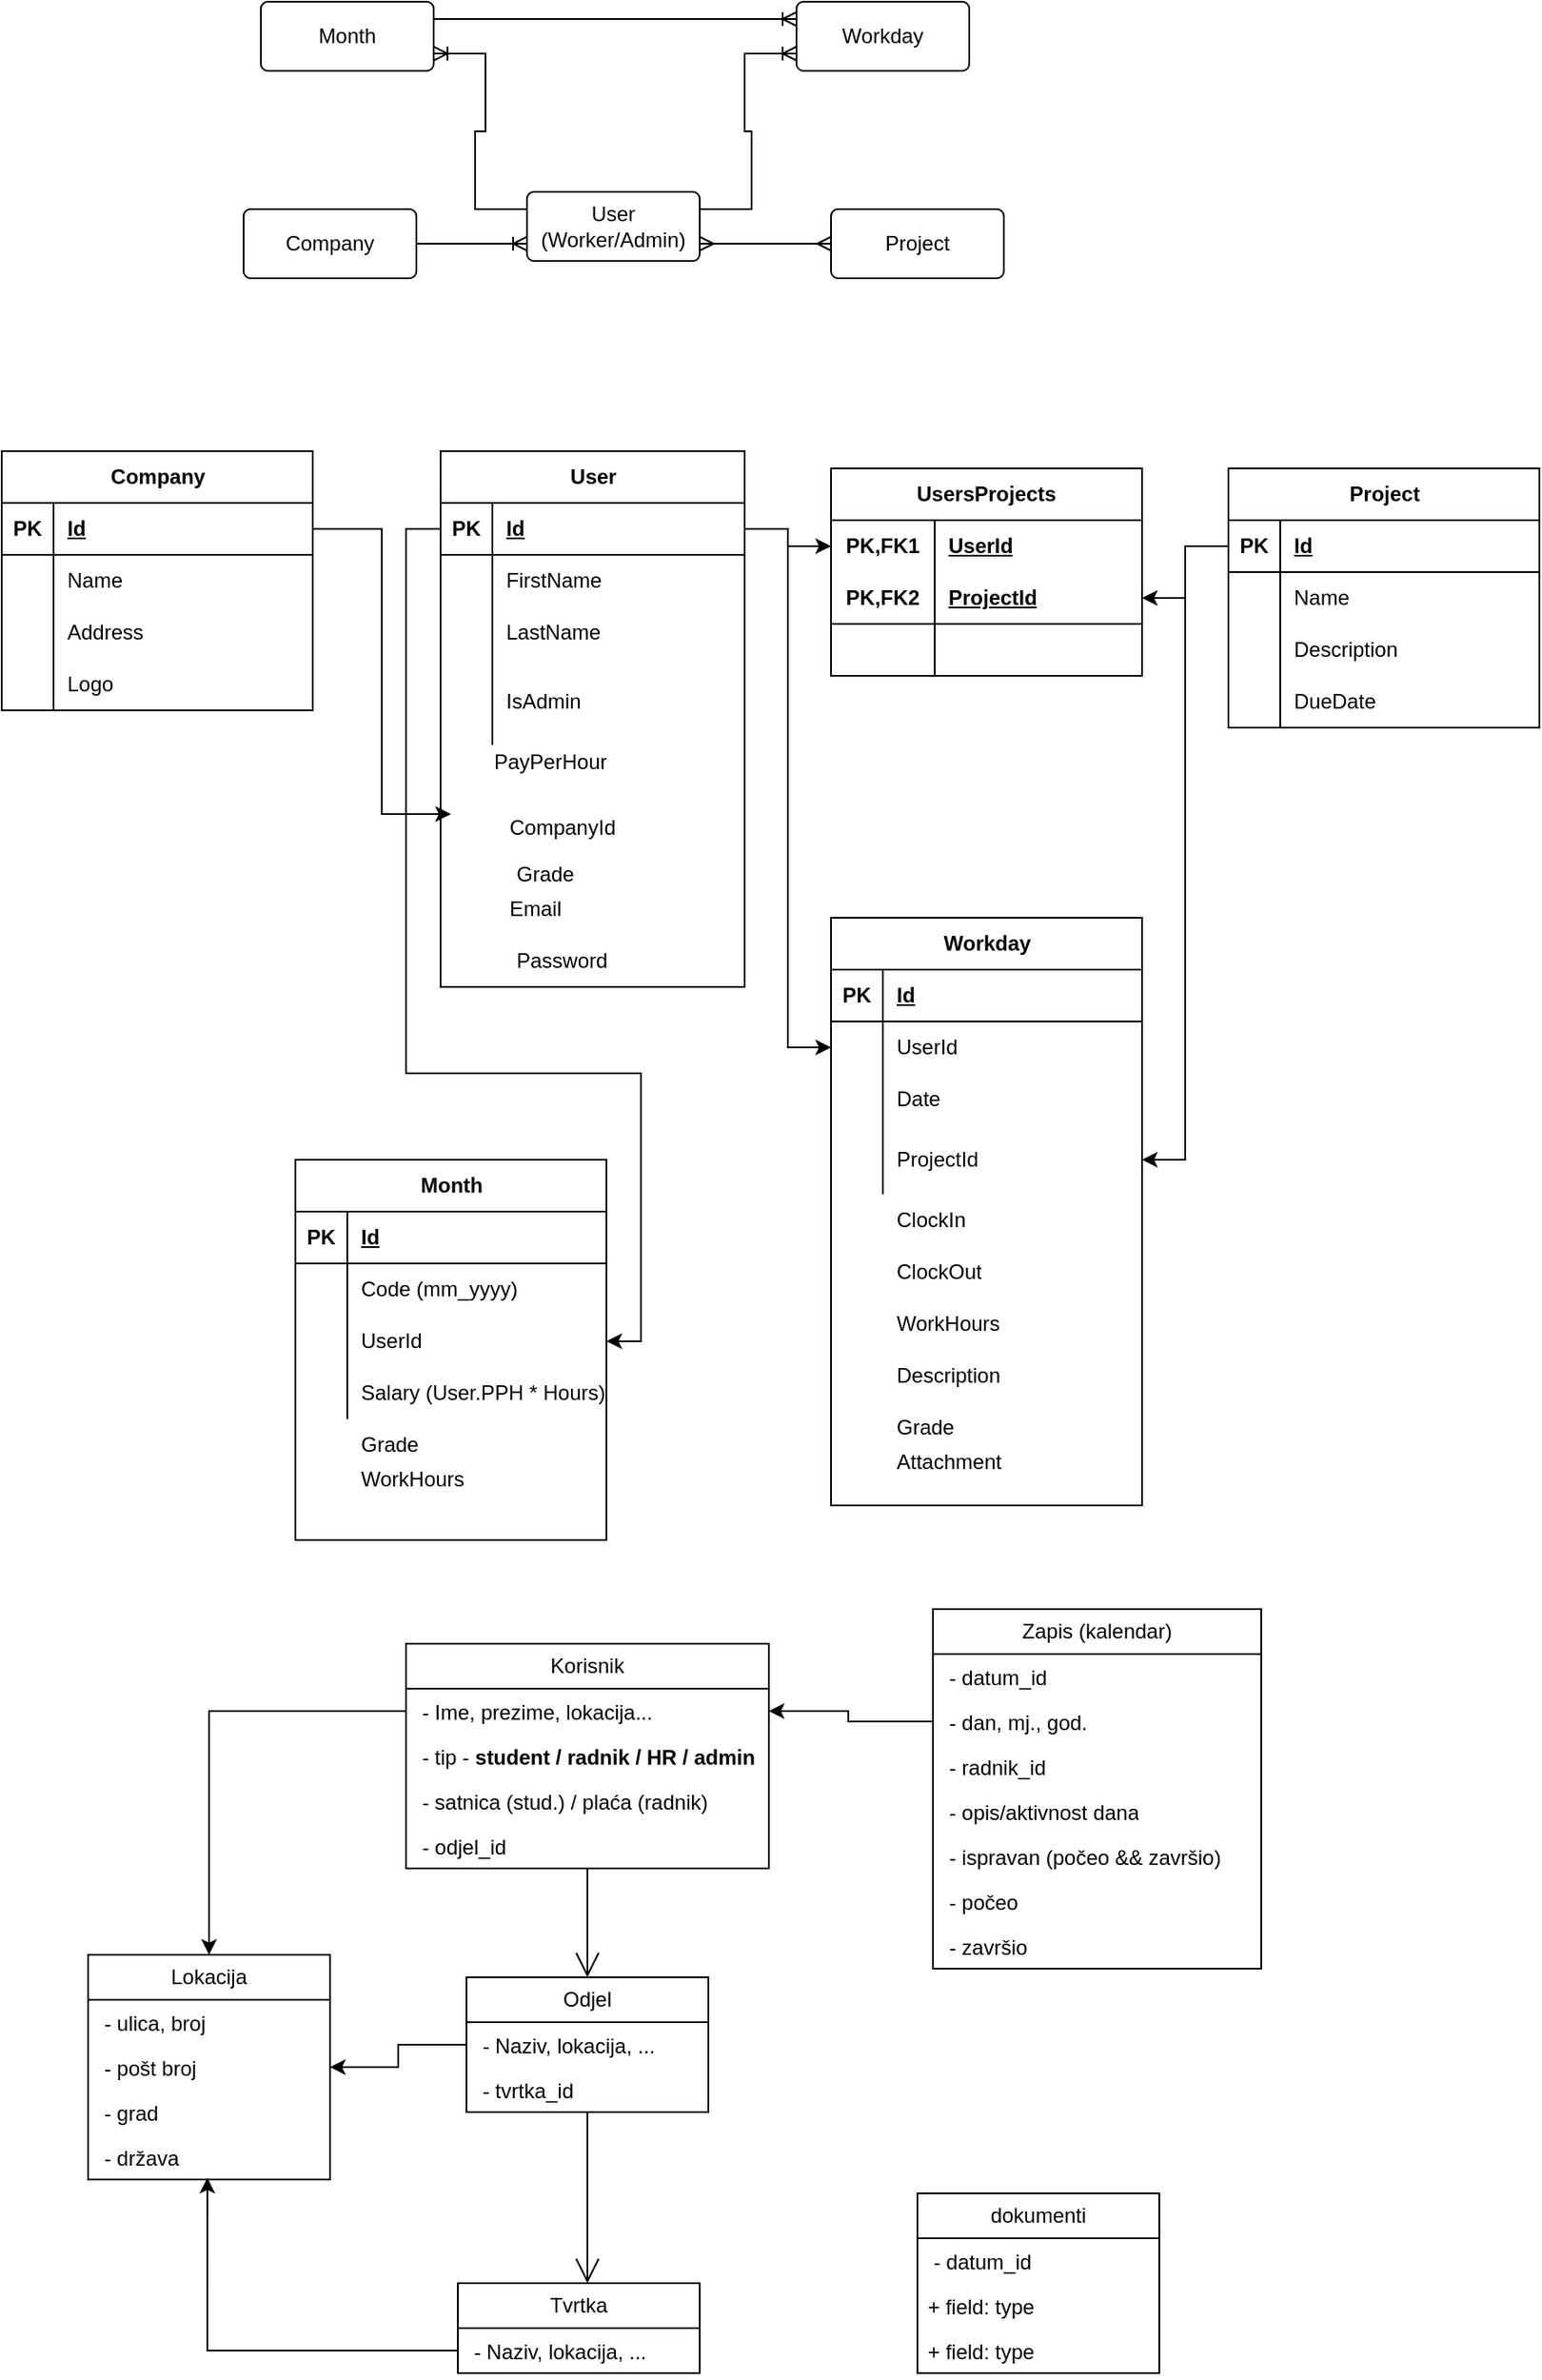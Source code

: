 <mxfile version="21.0.2" type="device"><diagram id="C5RBs43oDa-KdzZeNtuy" name="Page-1"><mxGraphModel dx="1199" dy="1943" grid="1" gridSize="10" guides="1" tooltips="1" connect="1" arrows="1" fold="1" page="1" pageScale="1" pageWidth="827" pageHeight="1169" math="0" shadow="0"><root><mxCell id="WIyWlLk6GJQsqaUBKTNV-0"/><mxCell id="WIyWlLk6GJQsqaUBKTNV-1" parent="WIyWlLk6GJQsqaUBKTNV-0"/><mxCell id="T-mCNKy-rI528gst6yOr-0" value="Korisnik" style="swimlane;fontStyle=0;childLayout=stackLayout;horizontal=1;startSize=26;fillColor=none;horizontalStack=0;resizeParent=1;resizeParentMax=0;resizeLast=0;collapsible=1;marginBottom=0;whiteSpace=wrap;html=1;" parent="WIyWlLk6GJQsqaUBKTNV-1" vertex="1"><mxGeometry x="234" y="-150" width="210" height="130" as="geometry"/></mxCell><mxCell id="T-mCNKy-rI528gst6yOr-1" value="&amp;nbsp;- Ime, prezime, lokacija..." style="text;strokeColor=none;fillColor=none;align=left;verticalAlign=top;spacingLeft=4;spacingRight=4;overflow=hidden;rotatable=0;points=[[0,0.5],[1,0.5]];portConstraint=eastwest;whiteSpace=wrap;html=1;" parent="T-mCNKy-rI528gst6yOr-0" vertex="1"><mxGeometry y="26" width="210" height="26" as="geometry"/></mxCell><mxCell id="T-mCNKy-rI528gst6yOr-2" value="&amp;nbsp;- tip - &lt;b&gt;student&amp;nbsp;/&amp;nbsp;&lt;/b&gt;&lt;b&gt;radnik / HR / admin&lt;/b&gt;" style="text;strokeColor=none;fillColor=none;align=left;verticalAlign=top;spacingLeft=4;spacingRight=4;overflow=hidden;rotatable=0;points=[[0,0.5],[1,0.5]];portConstraint=eastwest;whiteSpace=wrap;html=1;" parent="T-mCNKy-rI528gst6yOr-0" vertex="1"><mxGeometry y="52" width="210" height="26" as="geometry"/></mxCell><mxCell id="T-mCNKy-rI528gst6yOr-15" value="&amp;nbsp;- satnica (stud.) / plaća (radnik)" style="text;strokeColor=none;fillColor=none;align=left;verticalAlign=top;spacingLeft=4;spacingRight=4;overflow=hidden;rotatable=0;points=[[0,0.5],[1,0.5]];portConstraint=eastwest;whiteSpace=wrap;html=1;" parent="T-mCNKy-rI528gst6yOr-0" vertex="1"><mxGeometry y="78" width="210" height="26" as="geometry"/></mxCell><mxCell id="T-mCNKy-rI528gst6yOr-3" value="&amp;nbsp;- odjel_id" style="text;strokeColor=none;fillColor=none;align=left;verticalAlign=top;spacingLeft=4;spacingRight=4;overflow=hidden;rotatable=0;points=[[0,0.5],[1,0.5]];portConstraint=eastwest;whiteSpace=wrap;html=1;" parent="T-mCNKy-rI528gst6yOr-0" vertex="1"><mxGeometry y="104" width="210" height="26" as="geometry"/></mxCell><mxCell id="T-mCNKy-rI528gst6yOr-4" value="Odjel" style="swimlane;fontStyle=0;childLayout=stackLayout;horizontal=1;startSize=26;fillColor=none;horizontalStack=0;resizeParent=1;resizeParentMax=0;resizeLast=0;collapsible=1;marginBottom=0;whiteSpace=wrap;html=1;" parent="WIyWlLk6GJQsqaUBKTNV-1" vertex="1"><mxGeometry x="269" y="43" width="140" height="78" as="geometry"/></mxCell><mxCell id="T-mCNKy-rI528gst6yOr-5" value="&amp;nbsp;- Naziv, lokacija, ..." style="text;strokeColor=none;fillColor=none;align=left;verticalAlign=top;spacingLeft=4;spacingRight=4;overflow=hidden;rotatable=0;points=[[0,0.5],[1,0.5]];portConstraint=eastwest;whiteSpace=wrap;html=1;" parent="T-mCNKy-rI528gst6yOr-4" vertex="1"><mxGeometry y="26" width="140" height="26" as="geometry"/></mxCell><mxCell id="T-mCNKy-rI528gst6yOr-6" value="&amp;nbsp;- tvrtka_id" style="text;strokeColor=none;fillColor=none;align=left;verticalAlign=top;spacingLeft=4;spacingRight=4;overflow=hidden;rotatable=0;points=[[0,0.5],[1,0.5]];portConstraint=eastwest;whiteSpace=wrap;html=1;" parent="T-mCNKy-rI528gst6yOr-4" vertex="1"><mxGeometry y="52" width="140" height="26" as="geometry"/></mxCell><mxCell id="T-mCNKy-rI528gst6yOr-10" value="" style="endArrow=open;endFill=1;endSize=12;html=1;rounded=0;" parent="WIyWlLk6GJQsqaUBKTNV-1" source="T-mCNKy-rI528gst6yOr-3" target="T-mCNKy-rI528gst6yOr-4" edge="1"><mxGeometry width="160" relative="1" as="geometry"><mxPoint x="384" y="30" as="sourcePoint"/><mxPoint x="794" y="180" as="targetPoint"/><Array as="points"/></mxGeometry></mxCell><mxCell id="T-mCNKy-rI528gst6yOr-11" value="Tvrtka" style="swimlane;fontStyle=0;childLayout=stackLayout;horizontal=1;startSize=26;fillColor=none;horizontalStack=0;resizeParent=1;resizeParentMax=0;resizeLast=0;collapsible=1;marginBottom=0;whiteSpace=wrap;html=1;" parent="WIyWlLk6GJQsqaUBKTNV-1" vertex="1"><mxGeometry x="264" y="220" width="140" height="52" as="geometry"/></mxCell><mxCell id="T-mCNKy-rI528gst6yOr-12" value="&amp;nbsp;- Naziv, lokacija, ..." style="text;strokeColor=none;fillColor=none;align=left;verticalAlign=top;spacingLeft=4;spacingRight=4;overflow=hidden;rotatable=0;points=[[0,0.5],[1,0.5]];portConstraint=eastwest;whiteSpace=wrap;html=1;" parent="T-mCNKy-rI528gst6yOr-11" vertex="1"><mxGeometry y="26" width="140" height="26" as="geometry"/></mxCell><mxCell id="T-mCNKy-rI528gst6yOr-16" value="" style="endArrow=open;endFill=1;endSize=12;html=1;rounded=0;" parent="WIyWlLk6GJQsqaUBKTNV-1" source="T-mCNKy-rI528gst6yOr-6" edge="1"><mxGeometry width="160" relative="1" as="geometry"><mxPoint x="409" y="100" as="sourcePoint"/><mxPoint x="339" y="220" as="targetPoint"/><Array as="points"/></mxGeometry></mxCell><mxCell id="T-mCNKy-rI528gst6yOr-17" value="Zapis (kalendar)" style="swimlane;fontStyle=0;childLayout=stackLayout;horizontal=1;startSize=26;fillColor=none;horizontalStack=0;resizeParent=1;resizeParentMax=0;resizeLast=0;collapsible=1;marginBottom=0;whiteSpace=wrap;html=1;" parent="WIyWlLk6GJQsqaUBKTNV-1" vertex="1"><mxGeometry x="539" y="-170" width="190" height="208" as="geometry"/></mxCell><mxCell id="T-mCNKy-rI528gst6yOr-18" value="&amp;nbsp;- datum_id" style="text;strokeColor=none;fillColor=none;align=left;verticalAlign=top;spacingLeft=4;spacingRight=4;overflow=hidden;rotatable=0;points=[[0,0.5],[1,0.5]];portConstraint=eastwest;whiteSpace=wrap;html=1;" parent="T-mCNKy-rI528gst6yOr-17" vertex="1"><mxGeometry y="26" width="190" height="26" as="geometry"/></mxCell><mxCell id="T-mCNKy-rI528gst6yOr-46" value="&amp;nbsp;- dan, mj., god." style="text;strokeColor=none;fillColor=none;align=left;verticalAlign=top;spacingLeft=4;spacingRight=4;overflow=hidden;rotatable=0;points=[[0,0.5],[1,0.5]];portConstraint=eastwest;whiteSpace=wrap;html=1;" parent="T-mCNKy-rI528gst6yOr-17" vertex="1"><mxGeometry y="52" width="190" height="26" as="geometry"/></mxCell><mxCell id="T-mCNKy-rI528gst6yOr-19" value="&amp;nbsp;- radnik_id" style="text;strokeColor=none;fillColor=none;align=left;verticalAlign=top;spacingLeft=4;spacingRight=4;overflow=hidden;rotatable=0;points=[[0,0.5],[1,0.5]];portConstraint=eastwest;whiteSpace=wrap;html=1;" parent="T-mCNKy-rI528gst6yOr-17" vertex="1"><mxGeometry y="78" width="190" height="26" as="geometry"/></mxCell><mxCell id="T-mCNKy-rI528gst6yOr-20" value="&amp;nbsp;- opis/aktivnost dana" style="text;strokeColor=none;fillColor=none;align=left;verticalAlign=top;spacingLeft=4;spacingRight=4;overflow=hidden;rotatable=0;points=[[0,0.5],[1,0.5]];portConstraint=eastwest;whiteSpace=wrap;html=1;" parent="T-mCNKy-rI528gst6yOr-17" vertex="1"><mxGeometry y="104" width="190" height="26" as="geometry"/></mxCell><mxCell id="T-mCNKy-rI528gst6yOr-47" value="&amp;nbsp;- ispravan (počeo &amp;amp;&amp;amp; završio)" style="text;strokeColor=none;fillColor=none;align=left;verticalAlign=top;spacingLeft=4;spacingRight=4;overflow=hidden;rotatable=0;points=[[0,0.5],[1,0.5]];portConstraint=eastwest;whiteSpace=wrap;html=1;" parent="T-mCNKy-rI528gst6yOr-17" vertex="1"><mxGeometry y="130" width="190" height="26" as="geometry"/></mxCell><mxCell id="T-mCNKy-rI528gst6yOr-48" value="&amp;nbsp;- počeo" style="text;strokeColor=none;fillColor=none;align=left;verticalAlign=top;spacingLeft=4;spacingRight=4;overflow=hidden;rotatable=0;points=[[0,0.5],[1,0.5]];portConstraint=eastwest;whiteSpace=wrap;html=1;" parent="T-mCNKy-rI528gst6yOr-17" vertex="1"><mxGeometry y="156" width="190" height="26" as="geometry"/></mxCell><mxCell id="T-mCNKy-rI528gst6yOr-49" value="&amp;nbsp;- završio" style="text;strokeColor=none;fillColor=none;align=left;verticalAlign=top;spacingLeft=4;spacingRight=4;overflow=hidden;rotatable=0;points=[[0,0.5],[1,0.5]];portConstraint=eastwest;whiteSpace=wrap;html=1;" parent="T-mCNKy-rI528gst6yOr-17" vertex="1"><mxGeometry y="182" width="190" height="26" as="geometry"/></mxCell><mxCell id="T-mCNKy-rI528gst6yOr-26" value="Lokacija" style="swimlane;fontStyle=0;childLayout=stackLayout;horizontal=1;startSize=26;fillColor=none;horizontalStack=0;resizeParent=1;resizeParentMax=0;resizeLast=0;collapsible=1;marginBottom=0;whiteSpace=wrap;html=1;" parent="WIyWlLk6GJQsqaUBKTNV-1" vertex="1"><mxGeometry x="50" y="30" width="140" height="130" as="geometry"/></mxCell><mxCell id="T-mCNKy-rI528gst6yOr-39" value="&amp;nbsp;- ulica, broj" style="text;strokeColor=none;fillColor=none;align=left;verticalAlign=top;spacingLeft=4;spacingRight=4;overflow=hidden;rotatable=0;points=[[0,0.5],[1,0.5]];portConstraint=eastwest;whiteSpace=wrap;html=1;" parent="T-mCNKy-rI528gst6yOr-26" vertex="1"><mxGeometry y="26" width="140" height="26" as="geometry"/></mxCell><mxCell id="T-mCNKy-rI528gst6yOr-28" value="&amp;nbsp;- pošt broj" style="text;strokeColor=none;fillColor=none;align=left;verticalAlign=top;spacingLeft=4;spacingRight=4;overflow=hidden;rotatable=0;points=[[0,0.5],[1,0.5]];portConstraint=eastwest;whiteSpace=wrap;html=1;" parent="T-mCNKy-rI528gst6yOr-26" vertex="1"><mxGeometry y="52" width="140" height="26" as="geometry"/></mxCell><mxCell id="T-mCNKy-rI528gst6yOr-29" value="&amp;nbsp;- grad" style="text;strokeColor=none;fillColor=none;align=left;verticalAlign=top;spacingLeft=4;spacingRight=4;overflow=hidden;rotatable=0;points=[[0,0.5],[1,0.5]];portConstraint=eastwest;whiteSpace=wrap;html=1;" parent="T-mCNKy-rI528gst6yOr-26" vertex="1"><mxGeometry y="78" width="140" height="26" as="geometry"/></mxCell><mxCell id="T-mCNKy-rI528gst6yOr-30" value="&amp;nbsp;- država" style="text;strokeColor=none;fillColor=none;align=left;verticalAlign=top;spacingLeft=4;spacingRight=4;overflow=hidden;rotatable=0;points=[[0,0.5],[1,0.5]];portConstraint=eastwest;whiteSpace=wrap;html=1;" parent="T-mCNKy-rI528gst6yOr-26" vertex="1"><mxGeometry y="104" width="140" height="26" as="geometry"/></mxCell><mxCell id="T-mCNKy-rI528gst6yOr-34" style="edgeStyle=orthogonalEdgeStyle;rounded=0;orthogonalLoop=1;jettySize=auto;html=1;exitX=0;exitY=0.5;exitDx=0;exitDy=0;" parent="WIyWlLk6GJQsqaUBKTNV-1" source="T-mCNKy-rI528gst6yOr-19" target="T-mCNKy-rI528gst6yOr-1" edge="1"><mxGeometry relative="1" as="geometry"><Array as="points"><mxPoint x="490" y="-105"/><mxPoint x="490" y="-111"/></Array></mxGeometry></mxCell><mxCell id="T-mCNKy-rI528gst6yOr-35" style="edgeStyle=orthogonalEdgeStyle;rounded=0;orthogonalLoop=1;jettySize=auto;html=1;exitX=0;exitY=0.5;exitDx=0;exitDy=0;entryX=0.5;entryY=0;entryDx=0;entryDy=0;" parent="WIyWlLk6GJQsqaUBKTNV-1" source="T-mCNKy-rI528gst6yOr-1" target="T-mCNKy-rI528gst6yOr-26" edge="1"><mxGeometry relative="1" as="geometry"/></mxCell><mxCell id="T-mCNKy-rI528gst6yOr-36" style="edgeStyle=orthogonalEdgeStyle;rounded=0;orthogonalLoop=1;jettySize=auto;html=1;exitX=0;exitY=0.5;exitDx=0;exitDy=0;" parent="WIyWlLk6GJQsqaUBKTNV-1" source="T-mCNKy-rI528gst6yOr-5" target="T-mCNKy-rI528gst6yOr-26" edge="1"><mxGeometry relative="1" as="geometry"/></mxCell><mxCell id="T-mCNKy-rI528gst6yOr-38" style="edgeStyle=orthogonalEdgeStyle;rounded=0;orthogonalLoop=1;jettySize=auto;html=1;exitX=0;exitY=0.5;exitDx=0;exitDy=0;entryX=0.493;entryY=0.962;entryDx=0;entryDy=0;entryPerimeter=0;" parent="WIyWlLk6GJQsqaUBKTNV-1" source="T-mCNKy-rI528gst6yOr-12" target="T-mCNKy-rI528gst6yOr-30" edge="1"><mxGeometry relative="1" as="geometry"/></mxCell><mxCell id="T-mCNKy-rI528gst6yOr-40" value="dokumenti" style="swimlane;fontStyle=0;childLayout=stackLayout;horizontal=1;startSize=26;fillColor=none;horizontalStack=0;resizeParent=1;resizeParentMax=0;resizeLast=0;collapsible=1;marginBottom=0;whiteSpace=wrap;html=1;" parent="WIyWlLk6GJQsqaUBKTNV-1" vertex="1"><mxGeometry x="530" y="168" width="140" height="104" as="geometry"/></mxCell><mxCell id="T-mCNKy-rI528gst6yOr-41" value="&amp;nbsp;- datum_id" style="text;strokeColor=none;fillColor=none;align=left;verticalAlign=top;spacingLeft=4;spacingRight=4;overflow=hidden;rotatable=0;points=[[0,0.5],[1,0.5]];portConstraint=eastwest;whiteSpace=wrap;html=1;" parent="T-mCNKy-rI528gst6yOr-40" vertex="1"><mxGeometry y="26" width="140" height="26" as="geometry"/></mxCell><mxCell id="T-mCNKy-rI528gst6yOr-42" value="+ field: type" style="text;strokeColor=none;fillColor=none;align=left;verticalAlign=top;spacingLeft=4;spacingRight=4;overflow=hidden;rotatable=0;points=[[0,0.5],[1,0.5]];portConstraint=eastwest;whiteSpace=wrap;html=1;" parent="T-mCNKy-rI528gst6yOr-40" vertex="1"><mxGeometry y="52" width="140" height="26" as="geometry"/></mxCell><mxCell id="T-mCNKy-rI528gst6yOr-43" value="+ field: type" style="text;strokeColor=none;fillColor=none;align=left;verticalAlign=top;spacingLeft=4;spacingRight=4;overflow=hidden;rotatable=0;points=[[0,0.5],[1,0.5]];portConstraint=eastwest;whiteSpace=wrap;html=1;" parent="T-mCNKy-rI528gst6yOr-40" vertex="1"><mxGeometry y="78" width="140" height="26" as="geometry"/></mxCell><mxCell id="g5kkNxIwvgTfwJWUN9l8-0" value="Company" style="rounded=1;arcSize=10;whiteSpace=wrap;html=1;align=center;" vertex="1" parent="WIyWlLk6GJQsqaUBKTNV-1"><mxGeometry x="140" y="-980" width="100" height="40" as="geometry"/></mxCell><mxCell id="g5kkNxIwvgTfwJWUN9l8-1" value="User (Worker/Admin)" style="rounded=1;arcSize=10;whiteSpace=wrap;html=1;align=center;" vertex="1" parent="WIyWlLk6GJQsqaUBKTNV-1"><mxGeometry x="304" y="-990" width="100" height="40" as="geometry"/></mxCell><mxCell id="g5kkNxIwvgTfwJWUN9l8-2" value="Workday" style="rounded=1;arcSize=10;whiteSpace=wrap;html=1;align=center;" vertex="1" parent="WIyWlLk6GJQsqaUBKTNV-1"><mxGeometry x="460" y="-1100" width="100" height="40" as="geometry"/></mxCell><mxCell id="g5kkNxIwvgTfwJWUN9l8-3" value="Month" style="rounded=1;arcSize=10;whiteSpace=wrap;html=1;align=center;" vertex="1" parent="WIyWlLk6GJQsqaUBKTNV-1"><mxGeometry x="150" y="-1100" width="100" height="40" as="geometry"/></mxCell><mxCell id="g5kkNxIwvgTfwJWUN9l8-4" value="Project" style="rounded=1;arcSize=10;whiteSpace=wrap;html=1;align=center;" vertex="1" parent="WIyWlLk6GJQsqaUBKTNV-1"><mxGeometry x="480" y="-980" width="100" height="40" as="geometry"/></mxCell><mxCell id="g5kkNxIwvgTfwJWUN9l8-5" value="" style="edgeStyle=entityRelationEdgeStyle;fontSize=12;html=1;endArrow=ERoneToMany;rounded=0;exitX=1;exitY=0.5;exitDx=0;exitDy=0;entryX=0;entryY=0.75;entryDx=0;entryDy=0;" edge="1" parent="WIyWlLk6GJQsqaUBKTNV-1" source="g5kkNxIwvgTfwJWUN9l8-0" target="g5kkNxIwvgTfwJWUN9l8-1"><mxGeometry width="100" height="100" relative="1" as="geometry"><mxPoint x="410" y="-850" as="sourcePoint"/><mxPoint x="300" y="-960" as="targetPoint"/></mxGeometry></mxCell><mxCell id="g5kkNxIwvgTfwJWUN9l8-6" value="" style="edgeStyle=entityRelationEdgeStyle;fontSize=12;html=1;endArrow=ERmany;startArrow=ERmany;rounded=0;entryX=0;entryY=0.5;entryDx=0;entryDy=0;exitX=1;exitY=0.75;exitDx=0;exitDy=0;" edge="1" parent="WIyWlLk6GJQsqaUBKTNV-1" source="g5kkNxIwvgTfwJWUN9l8-1" target="g5kkNxIwvgTfwJWUN9l8-4"><mxGeometry width="100" height="100" relative="1" as="geometry"><mxPoint x="410" y="-850" as="sourcePoint"/><mxPoint x="510" y="-950" as="targetPoint"/></mxGeometry></mxCell><mxCell id="g5kkNxIwvgTfwJWUN9l8-9" value="" style="edgeStyle=entityRelationEdgeStyle;fontSize=12;html=1;endArrow=ERoneToMany;rounded=0;exitX=1;exitY=0.25;exitDx=0;exitDy=0;entryX=0;entryY=0.75;entryDx=0;entryDy=0;" edge="1" parent="WIyWlLk6GJQsqaUBKTNV-1" source="g5kkNxIwvgTfwJWUN9l8-1" target="g5kkNxIwvgTfwJWUN9l8-2"><mxGeometry width="100" height="100" relative="1" as="geometry"><mxPoint x="410" y="-850" as="sourcePoint"/><mxPoint x="410" y="-1070" as="targetPoint"/></mxGeometry></mxCell><mxCell id="g5kkNxIwvgTfwJWUN9l8-10" value="" style="edgeStyle=entityRelationEdgeStyle;fontSize=12;html=1;endArrow=ERoneToMany;rounded=0;exitX=1;exitY=0.25;exitDx=0;exitDy=0;entryX=0;entryY=0.25;entryDx=0;entryDy=0;" edge="1" parent="WIyWlLk6GJQsqaUBKTNV-1" source="g5kkNxIwvgTfwJWUN9l8-3" target="g5kkNxIwvgTfwJWUN9l8-2"><mxGeometry width="100" height="100" relative="1" as="geometry"><mxPoint x="410" y="-850" as="sourcePoint"/><mxPoint x="440" y="-1090" as="targetPoint"/></mxGeometry></mxCell><mxCell id="g5kkNxIwvgTfwJWUN9l8-12" value="" style="edgeStyle=entityRelationEdgeStyle;fontSize=12;html=1;endArrow=ERoneToMany;rounded=0;exitX=0;exitY=0.25;exitDx=0;exitDy=0;entryX=1;entryY=0.75;entryDx=0;entryDy=0;" edge="1" parent="WIyWlLk6GJQsqaUBKTNV-1" source="g5kkNxIwvgTfwJWUN9l8-1" target="g5kkNxIwvgTfwJWUN9l8-3"><mxGeometry width="100" height="100" relative="1" as="geometry"><mxPoint x="410" y="-850" as="sourcePoint"/><mxPoint x="510" y="-950" as="targetPoint"/></mxGeometry></mxCell><mxCell id="g5kkNxIwvgTfwJWUN9l8-13" value="Company" style="shape=table;startSize=30;container=1;collapsible=1;childLayout=tableLayout;fixedRows=1;rowLines=0;fontStyle=1;align=center;resizeLast=1;html=1;" vertex="1" parent="WIyWlLk6GJQsqaUBKTNV-1"><mxGeometry y="-840" width="180" height="150" as="geometry"/></mxCell><mxCell id="g5kkNxIwvgTfwJWUN9l8-14" value="" style="shape=tableRow;horizontal=0;startSize=0;swimlaneHead=0;swimlaneBody=0;fillColor=none;collapsible=0;dropTarget=0;points=[[0,0.5],[1,0.5]];portConstraint=eastwest;top=0;left=0;right=0;bottom=1;" vertex="1" parent="g5kkNxIwvgTfwJWUN9l8-13"><mxGeometry y="30" width="180" height="30" as="geometry"/></mxCell><mxCell id="g5kkNxIwvgTfwJWUN9l8-15" value="PK" style="shape=partialRectangle;connectable=0;fillColor=none;top=0;left=0;bottom=0;right=0;fontStyle=1;overflow=hidden;whiteSpace=wrap;html=1;" vertex="1" parent="g5kkNxIwvgTfwJWUN9l8-14"><mxGeometry width="30" height="30" as="geometry"><mxRectangle width="30" height="30" as="alternateBounds"/></mxGeometry></mxCell><mxCell id="g5kkNxIwvgTfwJWUN9l8-16" value="Id" style="shape=partialRectangle;connectable=0;fillColor=none;top=0;left=0;bottom=0;right=0;align=left;spacingLeft=6;fontStyle=5;overflow=hidden;whiteSpace=wrap;html=1;" vertex="1" parent="g5kkNxIwvgTfwJWUN9l8-14"><mxGeometry x="30" width="150" height="30" as="geometry"><mxRectangle width="150" height="30" as="alternateBounds"/></mxGeometry></mxCell><mxCell id="g5kkNxIwvgTfwJWUN9l8-17" value="" style="shape=tableRow;horizontal=0;startSize=0;swimlaneHead=0;swimlaneBody=0;fillColor=none;collapsible=0;dropTarget=0;points=[[0,0.5],[1,0.5]];portConstraint=eastwest;top=0;left=0;right=0;bottom=0;" vertex="1" parent="g5kkNxIwvgTfwJWUN9l8-13"><mxGeometry y="60" width="180" height="30" as="geometry"/></mxCell><mxCell id="g5kkNxIwvgTfwJWUN9l8-18" value="" style="shape=partialRectangle;connectable=0;fillColor=none;top=0;left=0;bottom=0;right=0;editable=1;overflow=hidden;whiteSpace=wrap;html=1;" vertex="1" parent="g5kkNxIwvgTfwJWUN9l8-17"><mxGeometry width="30" height="30" as="geometry"><mxRectangle width="30" height="30" as="alternateBounds"/></mxGeometry></mxCell><mxCell id="g5kkNxIwvgTfwJWUN9l8-19" value="Name" style="shape=partialRectangle;connectable=0;fillColor=none;top=0;left=0;bottom=0;right=0;align=left;spacingLeft=6;overflow=hidden;whiteSpace=wrap;html=1;" vertex="1" parent="g5kkNxIwvgTfwJWUN9l8-17"><mxGeometry x="30" width="150" height="30" as="geometry"><mxRectangle width="150" height="30" as="alternateBounds"/></mxGeometry></mxCell><mxCell id="g5kkNxIwvgTfwJWUN9l8-20" value="" style="shape=tableRow;horizontal=0;startSize=0;swimlaneHead=0;swimlaneBody=0;fillColor=none;collapsible=0;dropTarget=0;points=[[0,0.5],[1,0.5]];portConstraint=eastwest;top=0;left=0;right=0;bottom=0;" vertex="1" parent="g5kkNxIwvgTfwJWUN9l8-13"><mxGeometry y="90" width="180" height="30" as="geometry"/></mxCell><mxCell id="g5kkNxIwvgTfwJWUN9l8-21" value="" style="shape=partialRectangle;connectable=0;fillColor=none;top=0;left=0;bottom=0;right=0;editable=1;overflow=hidden;whiteSpace=wrap;html=1;" vertex="1" parent="g5kkNxIwvgTfwJWUN9l8-20"><mxGeometry width="30" height="30" as="geometry"><mxRectangle width="30" height="30" as="alternateBounds"/></mxGeometry></mxCell><mxCell id="g5kkNxIwvgTfwJWUN9l8-22" value="Address" style="shape=partialRectangle;connectable=0;fillColor=none;top=0;left=0;bottom=0;right=0;align=left;spacingLeft=6;overflow=hidden;whiteSpace=wrap;html=1;" vertex="1" parent="g5kkNxIwvgTfwJWUN9l8-20"><mxGeometry x="30" width="150" height="30" as="geometry"><mxRectangle width="150" height="30" as="alternateBounds"/></mxGeometry></mxCell><mxCell id="g5kkNxIwvgTfwJWUN9l8-23" value="" style="shape=tableRow;horizontal=0;startSize=0;swimlaneHead=0;swimlaneBody=0;fillColor=none;collapsible=0;dropTarget=0;points=[[0,0.5],[1,0.5]];portConstraint=eastwest;top=0;left=0;right=0;bottom=0;" vertex="1" parent="g5kkNxIwvgTfwJWUN9l8-13"><mxGeometry y="120" width="180" height="30" as="geometry"/></mxCell><mxCell id="g5kkNxIwvgTfwJWUN9l8-24" value="" style="shape=partialRectangle;connectable=0;fillColor=none;top=0;left=0;bottom=0;right=0;editable=1;overflow=hidden;whiteSpace=wrap;html=1;" vertex="1" parent="g5kkNxIwvgTfwJWUN9l8-23"><mxGeometry width="30" height="30" as="geometry"><mxRectangle width="30" height="30" as="alternateBounds"/></mxGeometry></mxCell><mxCell id="g5kkNxIwvgTfwJWUN9l8-25" value="Logo" style="shape=partialRectangle;connectable=0;fillColor=none;top=0;left=0;bottom=0;right=0;align=left;spacingLeft=6;overflow=hidden;whiteSpace=wrap;html=1;" vertex="1" parent="g5kkNxIwvgTfwJWUN9l8-23"><mxGeometry x="30" width="150" height="30" as="geometry"><mxRectangle width="150" height="30" as="alternateBounds"/></mxGeometry></mxCell><mxCell id="g5kkNxIwvgTfwJWUN9l8-26" value="User" style="shape=table;startSize=30;container=1;collapsible=1;childLayout=tableLayout;fixedRows=1;rowLines=0;fontStyle=1;align=center;resizeLast=1;html=1;" vertex="1" parent="WIyWlLk6GJQsqaUBKTNV-1"><mxGeometry x="254" y="-840" width="176" height="310" as="geometry"/></mxCell><mxCell id="g5kkNxIwvgTfwJWUN9l8-27" value="" style="shape=tableRow;horizontal=0;startSize=0;swimlaneHead=0;swimlaneBody=0;fillColor=none;collapsible=0;dropTarget=0;points=[[0,0.5],[1,0.5]];portConstraint=eastwest;top=0;left=0;right=0;bottom=1;" vertex="1" parent="g5kkNxIwvgTfwJWUN9l8-26"><mxGeometry y="30" width="176" height="30" as="geometry"/></mxCell><mxCell id="g5kkNxIwvgTfwJWUN9l8-28" value="PK" style="shape=partialRectangle;connectable=0;fillColor=none;top=0;left=0;bottom=0;right=0;fontStyle=1;overflow=hidden;whiteSpace=wrap;html=1;" vertex="1" parent="g5kkNxIwvgTfwJWUN9l8-27"><mxGeometry width="30" height="30" as="geometry"><mxRectangle width="30" height="30" as="alternateBounds"/></mxGeometry></mxCell><mxCell id="g5kkNxIwvgTfwJWUN9l8-29" value="Id" style="shape=partialRectangle;connectable=0;fillColor=none;top=0;left=0;bottom=0;right=0;align=left;spacingLeft=6;fontStyle=5;overflow=hidden;whiteSpace=wrap;html=1;" vertex="1" parent="g5kkNxIwvgTfwJWUN9l8-27"><mxGeometry x="30" width="146" height="30" as="geometry"><mxRectangle width="146" height="30" as="alternateBounds"/></mxGeometry></mxCell><mxCell id="g5kkNxIwvgTfwJWUN9l8-30" value="" style="shape=tableRow;horizontal=0;startSize=0;swimlaneHead=0;swimlaneBody=0;fillColor=none;collapsible=0;dropTarget=0;points=[[0,0.5],[1,0.5]];portConstraint=eastwest;top=0;left=0;right=0;bottom=0;" vertex="1" parent="g5kkNxIwvgTfwJWUN9l8-26"><mxGeometry y="60" width="176" height="30" as="geometry"/></mxCell><mxCell id="g5kkNxIwvgTfwJWUN9l8-31" value="" style="shape=partialRectangle;connectable=0;fillColor=none;top=0;left=0;bottom=0;right=0;editable=1;overflow=hidden;whiteSpace=wrap;html=1;" vertex="1" parent="g5kkNxIwvgTfwJWUN9l8-30"><mxGeometry width="30" height="30" as="geometry"><mxRectangle width="30" height="30" as="alternateBounds"/></mxGeometry></mxCell><mxCell id="g5kkNxIwvgTfwJWUN9l8-32" value="FirstName" style="shape=partialRectangle;connectable=0;fillColor=none;top=0;left=0;bottom=0;right=0;align=left;spacingLeft=6;overflow=hidden;whiteSpace=wrap;html=1;" vertex="1" parent="g5kkNxIwvgTfwJWUN9l8-30"><mxGeometry x="30" width="146" height="30" as="geometry"><mxRectangle width="146" height="30" as="alternateBounds"/></mxGeometry></mxCell><mxCell id="g5kkNxIwvgTfwJWUN9l8-33" value="" style="shape=tableRow;horizontal=0;startSize=0;swimlaneHead=0;swimlaneBody=0;fillColor=none;collapsible=0;dropTarget=0;points=[[0,0.5],[1,0.5]];portConstraint=eastwest;top=0;left=0;right=0;bottom=0;" vertex="1" parent="g5kkNxIwvgTfwJWUN9l8-26"><mxGeometry y="90" width="176" height="30" as="geometry"/></mxCell><mxCell id="g5kkNxIwvgTfwJWUN9l8-34" value="" style="shape=partialRectangle;connectable=0;fillColor=none;top=0;left=0;bottom=0;right=0;editable=1;overflow=hidden;whiteSpace=wrap;html=1;" vertex="1" parent="g5kkNxIwvgTfwJWUN9l8-33"><mxGeometry width="30" height="30" as="geometry"><mxRectangle width="30" height="30" as="alternateBounds"/></mxGeometry></mxCell><mxCell id="g5kkNxIwvgTfwJWUN9l8-35" value="LastName" style="shape=partialRectangle;connectable=0;fillColor=none;top=0;left=0;bottom=0;right=0;align=left;spacingLeft=6;overflow=hidden;whiteSpace=wrap;html=1;" vertex="1" parent="g5kkNxIwvgTfwJWUN9l8-33"><mxGeometry x="30" width="146" height="30" as="geometry"><mxRectangle width="146" height="30" as="alternateBounds"/></mxGeometry></mxCell><mxCell id="g5kkNxIwvgTfwJWUN9l8-36" value="" style="shape=tableRow;horizontal=0;startSize=0;swimlaneHead=0;swimlaneBody=0;fillColor=none;collapsible=0;dropTarget=0;points=[[0,0.5],[1,0.5]];portConstraint=eastwest;top=0;left=0;right=0;bottom=0;" vertex="1" parent="g5kkNxIwvgTfwJWUN9l8-26"><mxGeometry y="120" width="176" height="50" as="geometry"/></mxCell><mxCell id="g5kkNxIwvgTfwJWUN9l8-37" value="" style="shape=partialRectangle;connectable=0;fillColor=none;top=0;left=0;bottom=0;right=0;editable=1;overflow=hidden;whiteSpace=wrap;html=1;" vertex="1" parent="g5kkNxIwvgTfwJWUN9l8-36"><mxGeometry width="30" height="50" as="geometry"><mxRectangle width="30" height="50" as="alternateBounds"/></mxGeometry></mxCell><mxCell id="g5kkNxIwvgTfwJWUN9l8-38" value="IsAdmin" style="shape=partialRectangle;connectable=0;fillColor=none;top=0;left=0;bottom=0;right=0;align=left;spacingLeft=6;overflow=hidden;whiteSpace=wrap;html=1;" vertex="1" parent="g5kkNxIwvgTfwJWUN9l8-36"><mxGeometry x="30" width="146" height="50" as="geometry"><mxRectangle width="146" height="50" as="alternateBounds"/></mxGeometry></mxCell><mxCell id="g5kkNxIwvgTfwJWUN9l8-59" value="UsersProjects" style="shape=table;startSize=30;container=1;collapsible=1;childLayout=tableLayout;fixedRows=1;rowLines=0;fontStyle=1;align=center;resizeLast=1;html=1;whiteSpace=wrap;" vertex="1" parent="WIyWlLk6GJQsqaUBKTNV-1"><mxGeometry x="480" y="-830" width="180" height="120" as="geometry"/></mxCell><mxCell id="g5kkNxIwvgTfwJWUN9l8-60" value="" style="shape=tableRow;horizontal=0;startSize=0;swimlaneHead=0;swimlaneBody=0;fillColor=none;collapsible=0;dropTarget=0;points=[[0,0.5],[1,0.5]];portConstraint=eastwest;top=0;left=0;right=0;bottom=0;html=1;" vertex="1" parent="g5kkNxIwvgTfwJWUN9l8-59"><mxGeometry y="30" width="180" height="30" as="geometry"/></mxCell><mxCell id="g5kkNxIwvgTfwJWUN9l8-61" value="PK,FK1" style="shape=partialRectangle;connectable=0;fillColor=none;top=0;left=0;bottom=0;right=0;fontStyle=1;overflow=hidden;html=1;whiteSpace=wrap;" vertex="1" parent="g5kkNxIwvgTfwJWUN9l8-60"><mxGeometry width="60" height="30" as="geometry"><mxRectangle width="60" height="30" as="alternateBounds"/></mxGeometry></mxCell><mxCell id="g5kkNxIwvgTfwJWUN9l8-62" value="UserId" style="shape=partialRectangle;connectable=0;fillColor=none;top=0;left=0;bottom=0;right=0;align=left;spacingLeft=6;fontStyle=5;overflow=hidden;html=1;whiteSpace=wrap;" vertex="1" parent="g5kkNxIwvgTfwJWUN9l8-60"><mxGeometry x="60" width="120" height="30" as="geometry"><mxRectangle width="120" height="30" as="alternateBounds"/></mxGeometry></mxCell><mxCell id="g5kkNxIwvgTfwJWUN9l8-63" value="" style="shape=tableRow;horizontal=0;startSize=0;swimlaneHead=0;swimlaneBody=0;fillColor=none;collapsible=0;dropTarget=0;points=[[0,0.5],[1,0.5]];portConstraint=eastwest;top=0;left=0;right=0;bottom=1;html=1;" vertex="1" parent="g5kkNxIwvgTfwJWUN9l8-59"><mxGeometry y="60" width="180" height="30" as="geometry"/></mxCell><mxCell id="g5kkNxIwvgTfwJWUN9l8-64" value="PK,FK2" style="shape=partialRectangle;connectable=0;fillColor=none;top=0;left=0;bottom=0;right=0;fontStyle=1;overflow=hidden;html=1;whiteSpace=wrap;" vertex="1" parent="g5kkNxIwvgTfwJWUN9l8-63"><mxGeometry width="60" height="30" as="geometry"><mxRectangle width="60" height="30" as="alternateBounds"/></mxGeometry></mxCell><mxCell id="g5kkNxIwvgTfwJWUN9l8-65" value="ProjectId" style="shape=partialRectangle;connectable=0;fillColor=none;top=0;left=0;bottom=0;right=0;align=left;spacingLeft=6;fontStyle=5;overflow=hidden;html=1;whiteSpace=wrap;" vertex="1" parent="g5kkNxIwvgTfwJWUN9l8-63"><mxGeometry x="60" width="120" height="30" as="geometry"><mxRectangle width="120" height="30" as="alternateBounds"/></mxGeometry></mxCell><mxCell id="g5kkNxIwvgTfwJWUN9l8-66" value="" style="shape=tableRow;horizontal=0;startSize=0;swimlaneHead=0;swimlaneBody=0;fillColor=none;collapsible=0;dropTarget=0;points=[[0,0.5],[1,0.5]];portConstraint=eastwest;top=0;left=0;right=0;bottom=0;html=1;" vertex="1" parent="g5kkNxIwvgTfwJWUN9l8-59"><mxGeometry y="90" width="180" height="30" as="geometry"/></mxCell><mxCell id="g5kkNxIwvgTfwJWUN9l8-67" value="" style="shape=partialRectangle;connectable=0;fillColor=none;top=0;left=0;bottom=0;right=0;editable=1;overflow=hidden;html=1;whiteSpace=wrap;" vertex="1" parent="g5kkNxIwvgTfwJWUN9l8-66"><mxGeometry width="60" height="30" as="geometry"><mxRectangle width="60" height="30" as="alternateBounds"/></mxGeometry></mxCell><mxCell id="g5kkNxIwvgTfwJWUN9l8-68" value="" style="shape=partialRectangle;connectable=0;fillColor=none;top=0;left=0;bottom=0;right=0;align=left;spacingLeft=6;overflow=hidden;html=1;whiteSpace=wrap;" vertex="1" parent="g5kkNxIwvgTfwJWUN9l8-66"><mxGeometry x="60" width="120" height="30" as="geometry"><mxRectangle width="120" height="30" as="alternateBounds"/></mxGeometry></mxCell><mxCell id="g5kkNxIwvgTfwJWUN9l8-88" value="Project" style="shape=table;startSize=30;container=1;collapsible=1;childLayout=tableLayout;fixedRows=1;rowLines=0;fontStyle=1;align=center;resizeLast=1;html=1;" vertex="1" parent="WIyWlLk6GJQsqaUBKTNV-1"><mxGeometry x="710" y="-830" width="180" height="150" as="geometry"/></mxCell><mxCell id="g5kkNxIwvgTfwJWUN9l8-89" value="" style="shape=tableRow;horizontal=0;startSize=0;swimlaneHead=0;swimlaneBody=0;fillColor=none;collapsible=0;dropTarget=0;points=[[0,0.5],[1,0.5]];portConstraint=eastwest;top=0;left=0;right=0;bottom=1;" vertex="1" parent="g5kkNxIwvgTfwJWUN9l8-88"><mxGeometry y="30" width="180" height="30" as="geometry"/></mxCell><mxCell id="g5kkNxIwvgTfwJWUN9l8-90" value="PK" style="shape=partialRectangle;connectable=0;fillColor=none;top=0;left=0;bottom=0;right=0;fontStyle=1;overflow=hidden;whiteSpace=wrap;html=1;" vertex="1" parent="g5kkNxIwvgTfwJWUN9l8-89"><mxGeometry width="30" height="30" as="geometry"><mxRectangle width="30" height="30" as="alternateBounds"/></mxGeometry></mxCell><mxCell id="g5kkNxIwvgTfwJWUN9l8-91" value="Id" style="shape=partialRectangle;connectable=0;fillColor=none;top=0;left=0;bottom=0;right=0;align=left;spacingLeft=6;fontStyle=5;overflow=hidden;whiteSpace=wrap;html=1;" vertex="1" parent="g5kkNxIwvgTfwJWUN9l8-89"><mxGeometry x="30" width="150" height="30" as="geometry"><mxRectangle width="150" height="30" as="alternateBounds"/></mxGeometry></mxCell><mxCell id="g5kkNxIwvgTfwJWUN9l8-92" value="" style="shape=tableRow;horizontal=0;startSize=0;swimlaneHead=0;swimlaneBody=0;fillColor=none;collapsible=0;dropTarget=0;points=[[0,0.5],[1,0.5]];portConstraint=eastwest;top=0;left=0;right=0;bottom=0;" vertex="1" parent="g5kkNxIwvgTfwJWUN9l8-88"><mxGeometry y="60" width="180" height="30" as="geometry"/></mxCell><mxCell id="g5kkNxIwvgTfwJWUN9l8-93" value="" style="shape=partialRectangle;connectable=0;fillColor=none;top=0;left=0;bottom=0;right=0;editable=1;overflow=hidden;whiteSpace=wrap;html=1;" vertex="1" parent="g5kkNxIwvgTfwJWUN9l8-92"><mxGeometry width="30" height="30" as="geometry"><mxRectangle width="30" height="30" as="alternateBounds"/></mxGeometry></mxCell><mxCell id="g5kkNxIwvgTfwJWUN9l8-94" value="Name" style="shape=partialRectangle;connectable=0;fillColor=none;top=0;left=0;bottom=0;right=0;align=left;spacingLeft=6;overflow=hidden;whiteSpace=wrap;html=1;" vertex="1" parent="g5kkNxIwvgTfwJWUN9l8-92"><mxGeometry x="30" width="150" height="30" as="geometry"><mxRectangle width="150" height="30" as="alternateBounds"/></mxGeometry></mxCell><mxCell id="g5kkNxIwvgTfwJWUN9l8-95" value="" style="shape=tableRow;horizontal=0;startSize=0;swimlaneHead=0;swimlaneBody=0;fillColor=none;collapsible=0;dropTarget=0;points=[[0,0.5],[1,0.5]];portConstraint=eastwest;top=0;left=0;right=0;bottom=0;" vertex="1" parent="g5kkNxIwvgTfwJWUN9l8-88"><mxGeometry y="90" width="180" height="30" as="geometry"/></mxCell><mxCell id="g5kkNxIwvgTfwJWUN9l8-96" value="" style="shape=partialRectangle;connectable=0;fillColor=none;top=0;left=0;bottom=0;right=0;editable=1;overflow=hidden;whiteSpace=wrap;html=1;" vertex="1" parent="g5kkNxIwvgTfwJWUN9l8-95"><mxGeometry width="30" height="30" as="geometry"><mxRectangle width="30" height="30" as="alternateBounds"/></mxGeometry></mxCell><mxCell id="g5kkNxIwvgTfwJWUN9l8-97" value="Description" style="shape=partialRectangle;connectable=0;fillColor=none;top=0;left=0;bottom=0;right=0;align=left;spacingLeft=6;overflow=hidden;whiteSpace=wrap;html=1;" vertex="1" parent="g5kkNxIwvgTfwJWUN9l8-95"><mxGeometry x="30" width="150" height="30" as="geometry"><mxRectangle width="150" height="30" as="alternateBounds"/></mxGeometry></mxCell><mxCell id="g5kkNxIwvgTfwJWUN9l8-98" value="" style="shape=tableRow;horizontal=0;startSize=0;swimlaneHead=0;swimlaneBody=0;fillColor=none;collapsible=0;dropTarget=0;points=[[0,0.5],[1,0.5]];portConstraint=eastwest;top=0;left=0;right=0;bottom=0;" vertex="1" parent="g5kkNxIwvgTfwJWUN9l8-88"><mxGeometry y="120" width="180" height="30" as="geometry"/></mxCell><mxCell id="g5kkNxIwvgTfwJWUN9l8-99" value="" style="shape=partialRectangle;connectable=0;fillColor=none;top=0;left=0;bottom=0;right=0;editable=1;overflow=hidden;whiteSpace=wrap;html=1;" vertex="1" parent="g5kkNxIwvgTfwJWUN9l8-98"><mxGeometry width="30" height="30" as="geometry"><mxRectangle width="30" height="30" as="alternateBounds"/></mxGeometry></mxCell><mxCell id="g5kkNxIwvgTfwJWUN9l8-100" value="DueDate" style="shape=partialRectangle;connectable=0;fillColor=none;top=0;left=0;bottom=0;right=0;align=left;spacingLeft=6;overflow=hidden;whiteSpace=wrap;html=1;" vertex="1" parent="g5kkNxIwvgTfwJWUN9l8-98"><mxGeometry x="30" width="150" height="30" as="geometry"><mxRectangle width="150" height="30" as="alternateBounds"/></mxGeometry></mxCell><mxCell id="g5kkNxIwvgTfwJWUN9l8-102" value="" style="shape=tableRow;horizontal=0;startSize=0;swimlaneHead=0;swimlaneBody=0;fillColor=none;collapsible=0;dropTarget=0;points=[[0,0.5],[1,0.5]];portConstraint=eastwest;top=0;left=0;right=0;bottom=0;" vertex="1" parent="WIyWlLk6GJQsqaUBKTNV-1"><mxGeometry x="264" y="-670" width="176" height="40" as="geometry"/></mxCell><mxCell id="g5kkNxIwvgTfwJWUN9l8-103" value="" style="shape=partialRectangle;connectable=0;fillColor=none;top=0;left=0;bottom=0;right=0;editable=1;overflow=hidden;whiteSpace=wrap;html=1;" vertex="1" parent="g5kkNxIwvgTfwJWUN9l8-102"><mxGeometry width="30" height="50" as="geometry"><mxRectangle width="30" height="50" as="alternateBounds"/></mxGeometry></mxCell><mxCell id="g5kkNxIwvgTfwJWUN9l8-104" value="PayPerHour" style="shape=partialRectangle;connectable=0;fillColor=none;top=0;left=0;bottom=0;right=0;align=left;spacingLeft=6;overflow=hidden;whiteSpace=wrap;html=1;" vertex="1" parent="g5kkNxIwvgTfwJWUN9l8-102"><mxGeometry x="13" width="150" height="20" as="geometry"><mxRectangle width="150" height="50" as="alternateBounds"/></mxGeometry></mxCell><mxCell id="g5kkNxIwvgTfwJWUN9l8-107" style="edgeStyle=orthogonalEdgeStyle;rounded=0;orthogonalLoop=1;jettySize=auto;html=1;exitX=0;exitY=0.5;exitDx=0;exitDy=0;entryX=1;entryY=0.5;entryDx=0;entryDy=0;" edge="1" parent="WIyWlLk6GJQsqaUBKTNV-1" source="g5kkNxIwvgTfwJWUN9l8-89" target="g5kkNxIwvgTfwJWUN9l8-63"><mxGeometry relative="1" as="geometry"/></mxCell><mxCell id="g5kkNxIwvgTfwJWUN9l8-108" style="edgeStyle=orthogonalEdgeStyle;rounded=0;orthogonalLoop=1;jettySize=auto;html=1;entryX=0;entryY=0.5;entryDx=0;entryDy=0;" edge="1" parent="WIyWlLk6GJQsqaUBKTNV-1" source="g5kkNxIwvgTfwJWUN9l8-27" target="g5kkNxIwvgTfwJWUN9l8-60"><mxGeometry relative="1" as="geometry"/></mxCell><mxCell id="g5kkNxIwvgTfwJWUN9l8-109" value="" style="shape=tableRow;horizontal=0;startSize=0;swimlaneHead=0;swimlaneBody=0;fillColor=none;collapsible=0;dropTarget=0;points=[[0,0.5],[1,0.5]];portConstraint=eastwest;top=0;left=0;right=0;bottom=0;" vertex="1" parent="WIyWlLk6GJQsqaUBKTNV-1"><mxGeometry x="260" y="-650" width="176" height="40" as="geometry"/></mxCell><mxCell id="g5kkNxIwvgTfwJWUN9l8-110" value="" style="shape=partialRectangle;connectable=0;fillColor=none;top=0;left=0;bottom=0;right=0;editable=1;overflow=hidden;whiteSpace=wrap;html=1;" vertex="1" parent="g5kkNxIwvgTfwJWUN9l8-109"><mxGeometry width="30" height="50" as="geometry"><mxRectangle width="30" height="50" as="alternateBounds"/></mxGeometry></mxCell><mxCell id="g5kkNxIwvgTfwJWUN9l8-111" value="CompanyId" style="shape=partialRectangle;connectable=0;fillColor=none;top=0;left=0;bottom=0;right=0;align=left;spacingLeft=6;overflow=hidden;whiteSpace=wrap;html=1;" vertex="1" parent="g5kkNxIwvgTfwJWUN9l8-109"><mxGeometry x="26" y="15" width="150" height="25" as="geometry"><mxRectangle width="150" height="50" as="alternateBounds"/></mxGeometry></mxCell><mxCell id="g5kkNxIwvgTfwJWUN9l8-112" style="edgeStyle=orthogonalEdgeStyle;rounded=0;orthogonalLoop=1;jettySize=auto;html=1;entryX=0;entryY=0.5;entryDx=0;entryDy=0;" edge="1" parent="WIyWlLk6GJQsqaUBKTNV-1" source="g5kkNxIwvgTfwJWUN9l8-14" target="g5kkNxIwvgTfwJWUN9l8-109"><mxGeometry relative="1" as="geometry"/></mxCell><mxCell id="g5kkNxIwvgTfwJWUN9l8-113" value="Workday" style="shape=table;startSize=30;container=1;collapsible=1;childLayout=tableLayout;fixedRows=1;rowLines=0;fontStyle=1;align=center;resizeLast=1;html=1;" vertex="1" parent="WIyWlLk6GJQsqaUBKTNV-1"><mxGeometry x="480" y="-570" width="180" height="340" as="geometry"/></mxCell><mxCell id="g5kkNxIwvgTfwJWUN9l8-114" value="" style="shape=tableRow;horizontal=0;startSize=0;swimlaneHead=0;swimlaneBody=0;fillColor=none;collapsible=0;dropTarget=0;points=[[0,0.5],[1,0.5]];portConstraint=eastwest;top=0;left=0;right=0;bottom=1;" vertex="1" parent="g5kkNxIwvgTfwJWUN9l8-113"><mxGeometry y="30" width="180" height="30" as="geometry"/></mxCell><mxCell id="g5kkNxIwvgTfwJWUN9l8-115" value="PK" style="shape=partialRectangle;connectable=0;fillColor=none;top=0;left=0;bottom=0;right=0;fontStyle=1;overflow=hidden;whiteSpace=wrap;html=1;" vertex="1" parent="g5kkNxIwvgTfwJWUN9l8-114"><mxGeometry width="30" height="30" as="geometry"><mxRectangle width="30" height="30" as="alternateBounds"/></mxGeometry></mxCell><mxCell id="g5kkNxIwvgTfwJWUN9l8-116" value="Id" style="shape=partialRectangle;connectable=0;fillColor=none;top=0;left=0;bottom=0;right=0;align=left;spacingLeft=6;fontStyle=5;overflow=hidden;whiteSpace=wrap;html=1;" vertex="1" parent="g5kkNxIwvgTfwJWUN9l8-114"><mxGeometry x="30" width="150" height="30" as="geometry"><mxRectangle width="150" height="30" as="alternateBounds"/></mxGeometry></mxCell><mxCell id="g5kkNxIwvgTfwJWUN9l8-117" value="" style="shape=tableRow;horizontal=0;startSize=0;swimlaneHead=0;swimlaneBody=0;fillColor=none;collapsible=0;dropTarget=0;points=[[0,0.5],[1,0.5]];portConstraint=eastwest;top=0;left=0;right=0;bottom=0;" vertex="1" parent="g5kkNxIwvgTfwJWUN9l8-113"><mxGeometry y="60" width="180" height="30" as="geometry"/></mxCell><mxCell id="g5kkNxIwvgTfwJWUN9l8-118" value="" style="shape=partialRectangle;connectable=0;fillColor=none;top=0;left=0;bottom=0;right=0;editable=1;overflow=hidden;whiteSpace=wrap;html=1;" vertex="1" parent="g5kkNxIwvgTfwJWUN9l8-117"><mxGeometry width="30" height="30" as="geometry"><mxRectangle width="30" height="30" as="alternateBounds"/></mxGeometry></mxCell><mxCell id="g5kkNxIwvgTfwJWUN9l8-119" value="UserId" style="shape=partialRectangle;connectable=0;fillColor=none;top=0;left=0;bottom=0;right=0;align=left;spacingLeft=6;overflow=hidden;whiteSpace=wrap;html=1;" vertex="1" parent="g5kkNxIwvgTfwJWUN9l8-117"><mxGeometry x="30" width="150" height="30" as="geometry"><mxRectangle width="150" height="30" as="alternateBounds"/></mxGeometry></mxCell><mxCell id="g5kkNxIwvgTfwJWUN9l8-120" value="" style="shape=tableRow;horizontal=0;startSize=0;swimlaneHead=0;swimlaneBody=0;fillColor=none;collapsible=0;dropTarget=0;points=[[0,0.5],[1,0.5]];portConstraint=eastwest;top=0;left=0;right=0;bottom=0;" vertex="1" parent="g5kkNxIwvgTfwJWUN9l8-113"><mxGeometry y="90" width="180" height="30" as="geometry"/></mxCell><mxCell id="g5kkNxIwvgTfwJWUN9l8-121" value="" style="shape=partialRectangle;connectable=0;fillColor=none;top=0;left=0;bottom=0;right=0;editable=1;overflow=hidden;whiteSpace=wrap;html=1;" vertex="1" parent="g5kkNxIwvgTfwJWUN9l8-120"><mxGeometry width="30" height="30" as="geometry"><mxRectangle width="30" height="30" as="alternateBounds"/></mxGeometry></mxCell><mxCell id="g5kkNxIwvgTfwJWUN9l8-122" value="Date" style="shape=partialRectangle;connectable=0;fillColor=none;top=0;left=0;bottom=0;right=0;align=left;spacingLeft=6;overflow=hidden;whiteSpace=wrap;html=1;" vertex="1" parent="g5kkNxIwvgTfwJWUN9l8-120"><mxGeometry x="30" width="150" height="30" as="geometry"><mxRectangle width="150" height="30" as="alternateBounds"/></mxGeometry></mxCell><mxCell id="g5kkNxIwvgTfwJWUN9l8-123" value="" style="shape=tableRow;horizontal=0;startSize=0;swimlaneHead=0;swimlaneBody=0;fillColor=none;collapsible=0;dropTarget=0;points=[[0,0.5],[1,0.5]];portConstraint=eastwest;top=0;left=0;right=0;bottom=0;" vertex="1" parent="g5kkNxIwvgTfwJWUN9l8-113"><mxGeometry y="120" width="180" height="40" as="geometry"/></mxCell><mxCell id="g5kkNxIwvgTfwJWUN9l8-124" value="" style="shape=partialRectangle;connectable=0;fillColor=none;top=0;left=0;bottom=0;right=0;editable=1;overflow=hidden;whiteSpace=wrap;html=1;" vertex="1" parent="g5kkNxIwvgTfwJWUN9l8-123"><mxGeometry width="30" height="40" as="geometry"><mxRectangle width="30" height="40" as="alternateBounds"/></mxGeometry></mxCell><mxCell id="g5kkNxIwvgTfwJWUN9l8-125" value="ProjectId" style="shape=partialRectangle;connectable=0;fillColor=none;top=0;left=0;bottom=0;right=0;align=left;spacingLeft=6;overflow=hidden;whiteSpace=wrap;html=1;" vertex="1" parent="g5kkNxIwvgTfwJWUN9l8-123"><mxGeometry x="30" width="150" height="40" as="geometry"><mxRectangle width="150" height="40" as="alternateBounds"/></mxGeometry></mxCell><mxCell id="g5kkNxIwvgTfwJWUN9l8-126" style="edgeStyle=orthogonalEdgeStyle;rounded=0;orthogonalLoop=1;jettySize=auto;html=1;entryX=0;entryY=0.5;entryDx=0;entryDy=0;" edge="1" parent="WIyWlLk6GJQsqaUBKTNV-1" source="g5kkNxIwvgTfwJWUN9l8-27" target="g5kkNxIwvgTfwJWUN9l8-117"><mxGeometry relative="1" as="geometry"/></mxCell><mxCell id="g5kkNxIwvgTfwJWUN9l8-127" value="ClockIn" style="shape=partialRectangle;connectable=0;fillColor=none;top=0;left=0;bottom=0;right=0;align=left;spacingLeft=6;overflow=hidden;whiteSpace=wrap;html=1;" vertex="1" parent="WIyWlLk6GJQsqaUBKTNV-1"><mxGeometry x="510" y="-410" width="150" height="30" as="geometry"><mxRectangle width="150" height="30" as="alternateBounds"/></mxGeometry></mxCell><mxCell id="g5kkNxIwvgTfwJWUN9l8-128" value="ClockOut" style="shape=partialRectangle;connectable=0;fillColor=none;top=0;left=0;bottom=0;right=0;align=left;spacingLeft=6;overflow=hidden;whiteSpace=wrap;html=1;" vertex="1" parent="WIyWlLk6GJQsqaUBKTNV-1"><mxGeometry x="510" y="-380" width="150" height="30" as="geometry"><mxRectangle width="150" height="30" as="alternateBounds"/></mxGeometry></mxCell><mxCell id="g5kkNxIwvgTfwJWUN9l8-129" value="WorkHours" style="shape=partialRectangle;connectable=0;fillColor=none;top=0;left=0;bottom=0;right=0;align=left;spacingLeft=6;overflow=hidden;whiteSpace=wrap;html=1;" vertex="1" parent="WIyWlLk6GJQsqaUBKTNV-1"><mxGeometry x="510" y="-350" width="150" height="30" as="geometry"><mxRectangle width="150" height="30" as="alternateBounds"/></mxGeometry></mxCell><mxCell id="g5kkNxIwvgTfwJWUN9l8-130" style="edgeStyle=orthogonalEdgeStyle;rounded=0;orthogonalLoop=1;jettySize=auto;html=1;entryX=1;entryY=0.5;entryDx=0;entryDy=0;" edge="1" parent="WIyWlLk6GJQsqaUBKTNV-1" source="g5kkNxIwvgTfwJWUN9l8-89" target="g5kkNxIwvgTfwJWUN9l8-123"><mxGeometry relative="1" as="geometry"/></mxCell><mxCell id="g5kkNxIwvgTfwJWUN9l8-131" value="Month" style="shape=table;startSize=30;container=1;collapsible=1;childLayout=tableLayout;fixedRows=1;rowLines=0;fontStyle=1;align=center;resizeLast=1;html=1;" vertex="1" parent="WIyWlLk6GJQsqaUBKTNV-1"><mxGeometry x="170" y="-430" width="180" height="220" as="geometry"/></mxCell><mxCell id="g5kkNxIwvgTfwJWUN9l8-132" value="" style="shape=tableRow;horizontal=0;startSize=0;swimlaneHead=0;swimlaneBody=0;fillColor=none;collapsible=0;dropTarget=0;points=[[0,0.5],[1,0.5]];portConstraint=eastwest;top=0;left=0;right=0;bottom=1;" vertex="1" parent="g5kkNxIwvgTfwJWUN9l8-131"><mxGeometry y="30" width="180" height="30" as="geometry"/></mxCell><mxCell id="g5kkNxIwvgTfwJWUN9l8-133" value="PK" style="shape=partialRectangle;connectable=0;fillColor=none;top=0;left=0;bottom=0;right=0;fontStyle=1;overflow=hidden;whiteSpace=wrap;html=1;" vertex="1" parent="g5kkNxIwvgTfwJWUN9l8-132"><mxGeometry width="30" height="30" as="geometry"><mxRectangle width="30" height="30" as="alternateBounds"/></mxGeometry></mxCell><mxCell id="g5kkNxIwvgTfwJWUN9l8-134" value="Id" style="shape=partialRectangle;connectable=0;fillColor=none;top=0;left=0;bottom=0;right=0;align=left;spacingLeft=6;fontStyle=5;overflow=hidden;whiteSpace=wrap;html=1;" vertex="1" parent="g5kkNxIwvgTfwJWUN9l8-132"><mxGeometry x="30" width="150" height="30" as="geometry"><mxRectangle width="150" height="30" as="alternateBounds"/></mxGeometry></mxCell><mxCell id="g5kkNxIwvgTfwJWUN9l8-135" value="" style="shape=tableRow;horizontal=0;startSize=0;swimlaneHead=0;swimlaneBody=0;fillColor=none;collapsible=0;dropTarget=0;points=[[0,0.5],[1,0.5]];portConstraint=eastwest;top=0;left=0;right=0;bottom=0;" vertex="1" parent="g5kkNxIwvgTfwJWUN9l8-131"><mxGeometry y="60" width="180" height="30" as="geometry"/></mxCell><mxCell id="g5kkNxIwvgTfwJWUN9l8-136" value="" style="shape=partialRectangle;connectable=0;fillColor=none;top=0;left=0;bottom=0;right=0;editable=1;overflow=hidden;whiteSpace=wrap;html=1;" vertex="1" parent="g5kkNxIwvgTfwJWUN9l8-135"><mxGeometry width="30" height="30" as="geometry"><mxRectangle width="30" height="30" as="alternateBounds"/></mxGeometry></mxCell><mxCell id="g5kkNxIwvgTfwJWUN9l8-137" value="Code (mm_yyyy)" style="shape=partialRectangle;connectable=0;fillColor=none;top=0;left=0;bottom=0;right=0;align=left;spacingLeft=6;overflow=hidden;whiteSpace=wrap;html=1;" vertex="1" parent="g5kkNxIwvgTfwJWUN9l8-135"><mxGeometry x="30" width="150" height="30" as="geometry"><mxRectangle width="150" height="30" as="alternateBounds"/></mxGeometry></mxCell><mxCell id="g5kkNxIwvgTfwJWUN9l8-138" value="" style="shape=tableRow;horizontal=0;startSize=0;swimlaneHead=0;swimlaneBody=0;fillColor=none;collapsible=0;dropTarget=0;points=[[0,0.5],[1,0.5]];portConstraint=eastwest;top=0;left=0;right=0;bottom=0;" vertex="1" parent="g5kkNxIwvgTfwJWUN9l8-131"><mxGeometry y="90" width="180" height="30" as="geometry"/></mxCell><mxCell id="g5kkNxIwvgTfwJWUN9l8-139" value="" style="shape=partialRectangle;connectable=0;fillColor=none;top=0;left=0;bottom=0;right=0;editable=1;overflow=hidden;whiteSpace=wrap;html=1;" vertex="1" parent="g5kkNxIwvgTfwJWUN9l8-138"><mxGeometry width="30" height="30" as="geometry"><mxRectangle width="30" height="30" as="alternateBounds"/></mxGeometry></mxCell><mxCell id="g5kkNxIwvgTfwJWUN9l8-140" value="UserId" style="shape=partialRectangle;connectable=0;fillColor=none;top=0;left=0;bottom=0;right=0;align=left;spacingLeft=6;overflow=hidden;whiteSpace=wrap;html=1;" vertex="1" parent="g5kkNxIwvgTfwJWUN9l8-138"><mxGeometry x="30" width="150" height="30" as="geometry"><mxRectangle width="150" height="30" as="alternateBounds"/></mxGeometry></mxCell><mxCell id="g5kkNxIwvgTfwJWUN9l8-141" value="" style="shape=tableRow;horizontal=0;startSize=0;swimlaneHead=0;swimlaneBody=0;fillColor=none;collapsible=0;dropTarget=0;points=[[0,0.5],[1,0.5]];portConstraint=eastwest;top=0;left=0;right=0;bottom=0;" vertex="1" parent="g5kkNxIwvgTfwJWUN9l8-131"><mxGeometry y="120" width="180" height="30" as="geometry"/></mxCell><mxCell id="g5kkNxIwvgTfwJWUN9l8-142" value="" style="shape=partialRectangle;connectable=0;fillColor=none;top=0;left=0;bottom=0;right=0;editable=1;overflow=hidden;whiteSpace=wrap;html=1;" vertex="1" parent="g5kkNxIwvgTfwJWUN9l8-141"><mxGeometry width="30" height="30" as="geometry"><mxRectangle width="30" height="30" as="alternateBounds"/></mxGeometry></mxCell><mxCell id="g5kkNxIwvgTfwJWUN9l8-143" value="Salary (User.PPH * Hours)" style="shape=partialRectangle;connectable=0;fillColor=none;top=0;left=0;bottom=0;right=0;align=left;spacingLeft=6;overflow=hidden;whiteSpace=wrap;html=1;" vertex="1" parent="g5kkNxIwvgTfwJWUN9l8-141"><mxGeometry x="30" width="150" height="30" as="geometry"><mxRectangle width="150" height="30" as="alternateBounds"/></mxGeometry></mxCell><mxCell id="g5kkNxIwvgTfwJWUN9l8-144" style="edgeStyle=orthogonalEdgeStyle;rounded=0;orthogonalLoop=1;jettySize=auto;html=1;entryX=1;entryY=0.5;entryDx=0;entryDy=0;" edge="1" parent="WIyWlLk6GJQsqaUBKTNV-1" source="g5kkNxIwvgTfwJWUN9l8-27" target="g5kkNxIwvgTfwJWUN9l8-138"><mxGeometry relative="1" as="geometry"><Array as="points"><mxPoint x="234" y="-795"/><mxPoint x="234" y="-480"/><mxPoint x="370" y="-480"/><mxPoint x="370" y="-325"/></Array></mxGeometry></mxCell><mxCell id="g5kkNxIwvgTfwJWUN9l8-145" value="Description" style="shape=partialRectangle;connectable=0;fillColor=none;top=0;left=0;bottom=0;right=0;align=left;spacingLeft=6;overflow=hidden;whiteSpace=wrap;html=1;" vertex="1" parent="WIyWlLk6GJQsqaUBKTNV-1"><mxGeometry x="510" y="-320" width="150" height="30" as="geometry"><mxRectangle width="150" height="30" as="alternateBounds"/></mxGeometry></mxCell><mxCell id="g5kkNxIwvgTfwJWUN9l8-146" value="Grade" style="shape=partialRectangle;connectable=0;fillColor=none;top=0;left=0;bottom=0;right=0;align=left;spacingLeft=6;overflow=hidden;whiteSpace=wrap;html=1;" vertex="1" parent="WIyWlLk6GJQsqaUBKTNV-1"><mxGeometry x="510" y="-290" width="150" height="30" as="geometry"><mxRectangle width="150" height="30" as="alternateBounds"/></mxGeometry></mxCell><mxCell id="g5kkNxIwvgTfwJWUN9l8-147" value="Grade" style="shape=partialRectangle;connectable=0;fillColor=none;top=0;left=0;bottom=0;right=0;align=left;spacingLeft=6;overflow=hidden;whiteSpace=wrap;html=1;" vertex="1" parent="WIyWlLk6GJQsqaUBKTNV-1"><mxGeometry x="290" y="-610" width="150" height="30" as="geometry"><mxRectangle width="150" height="30" as="alternateBounds"/></mxGeometry></mxCell><mxCell id="g5kkNxIwvgTfwJWUN9l8-148" value="Grade" style="shape=partialRectangle;connectable=0;fillColor=none;top=0;left=0;bottom=0;right=0;align=left;spacingLeft=6;overflow=hidden;whiteSpace=wrap;html=1;" vertex="1" parent="WIyWlLk6GJQsqaUBKTNV-1"><mxGeometry x="200" y="-280" width="150" height="30" as="geometry"><mxRectangle width="150" height="30" as="alternateBounds"/></mxGeometry></mxCell><mxCell id="g5kkNxIwvgTfwJWUN9l8-151" value="WorkHours" style="shape=partialRectangle;connectable=0;fillColor=none;top=0;left=0;bottom=0;right=0;align=left;spacingLeft=6;overflow=hidden;whiteSpace=wrap;html=1;" vertex="1" parent="WIyWlLk6GJQsqaUBKTNV-1"><mxGeometry x="200" y="-260" width="150" height="30" as="geometry"><mxRectangle width="150" height="30" as="alternateBounds"/></mxGeometry></mxCell><mxCell id="g5kkNxIwvgTfwJWUN9l8-152" value="Attachment" style="shape=partialRectangle;connectable=0;fillColor=none;top=0;left=0;bottom=0;right=0;align=left;spacingLeft=6;overflow=hidden;whiteSpace=wrap;html=1;" vertex="1" parent="WIyWlLk6GJQsqaUBKTNV-1"><mxGeometry x="510" y="-270" width="150" height="30" as="geometry"><mxRectangle width="150" height="30" as="alternateBounds"/></mxGeometry></mxCell><mxCell id="g5kkNxIwvgTfwJWUN9l8-153" value="Email" style="shape=partialRectangle;connectable=0;fillColor=none;top=0;left=0;bottom=0;right=0;align=left;spacingLeft=6;overflow=hidden;whiteSpace=wrap;html=1;" vertex="1" parent="WIyWlLk6GJQsqaUBKTNV-1"><mxGeometry x="286" y="-590" width="150" height="30" as="geometry"><mxRectangle width="150" height="30" as="alternateBounds"/></mxGeometry></mxCell><mxCell id="g5kkNxIwvgTfwJWUN9l8-154" value="Password" style="shape=partialRectangle;connectable=0;fillColor=none;top=0;left=0;bottom=0;right=0;align=left;spacingLeft=6;overflow=hidden;whiteSpace=wrap;html=1;" vertex="1" parent="WIyWlLk6GJQsqaUBKTNV-1"><mxGeometry x="290" y="-560" width="150" height="30" as="geometry"><mxRectangle width="150" height="30" as="alternateBounds"/></mxGeometry></mxCell></root></mxGraphModel></diagram></mxfile>

